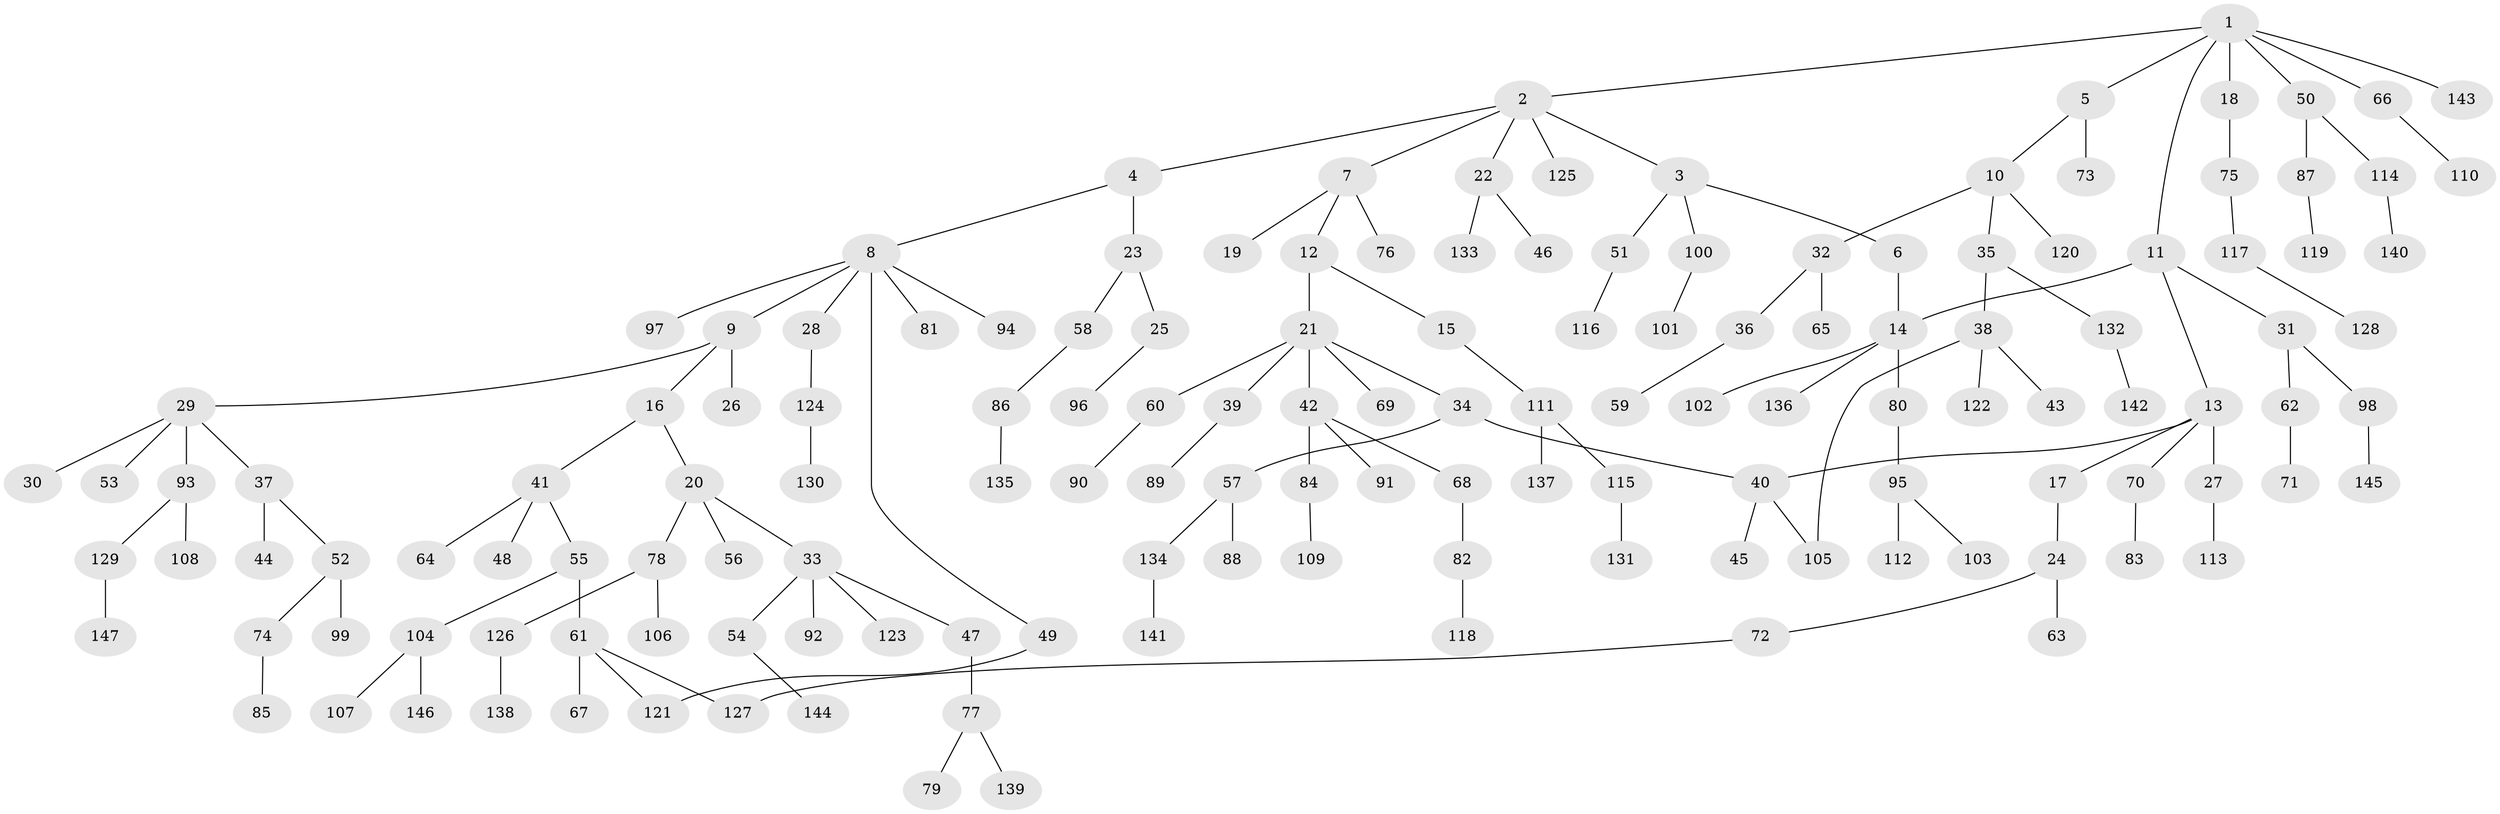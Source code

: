 // Generated by graph-tools (version 1.1) at 2025/49/03/09/25 03:49:23]
// undirected, 147 vertices, 151 edges
graph export_dot {
graph [start="1"]
  node [color=gray90,style=filled];
  1;
  2;
  3;
  4;
  5;
  6;
  7;
  8;
  9;
  10;
  11;
  12;
  13;
  14;
  15;
  16;
  17;
  18;
  19;
  20;
  21;
  22;
  23;
  24;
  25;
  26;
  27;
  28;
  29;
  30;
  31;
  32;
  33;
  34;
  35;
  36;
  37;
  38;
  39;
  40;
  41;
  42;
  43;
  44;
  45;
  46;
  47;
  48;
  49;
  50;
  51;
  52;
  53;
  54;
  55;
  56;
  57;
  58;
  59;
  60;
  61;
  62;
  63;
  64;
  65;
  66;
  67;
  68;
  69;
  70;
  71;
  72;
  73;
  74;
  75;
  76;
  77;
  78;
  79;
  80;
  81;
  82;
  83;
  84;
  85;
  86;
  87;
  88;
  89;
  90;
  91;
  92;
  93;
  94;
  95;
  96;
  97;
  98;
  99;
  100;
  101;
  102;
  103;
  104;
  105;
  106;
  107;
  108;
  109;
  110;
  111;
  112;
  113;
  114;
  115;
  116;
  117;
  118;
  119;
  120;
  121;
  122;
  123;
  124;
  125;
  126;
  127;
  128;
  129;
  130;
  131;
  132;
  133;
  134;
  135;
  136;
  137;
  138;
  139;
  140;
  141;
  142;
  143;
  144;
  145;
  146;
  147;
  1 -- 2;
  1 -- 5;
  1 -- 11;
  1 -- 18;
  1 -- 50;
  1 -- 66;
  1 -- 143;
  2 -- 3;
  2 -- 4;
  2 -- 7;
  2 -- 22;
  2 -- 125;
  3 -- 6;
  3 -- 51;
  3 -- 100;
  4 -- 8;
  4 -- 23;
  5 -- 10;
  5 -- 73;
  6 -- 14;
  7 -- 12;
  7 -- 19;
  7 -- 76;
  8 -- 9;
  8 -- 28;
  8 -- 49;
  8 -- 81;
  8 -- 94;
  8 -- 97;
  9 -- 16;
  9 -- 26;
  9 -- 29;
  10 -- 32;
  10 -- 35;
  10 -- 120;
  11 -- 13;
  11 -- 14;
  11 -- 31;
  12 -- 15;
  12 -- 21;
  13 -- 17;
  13 -- 27;
  13 -- 40;
  13 -- 70;
  14 -- 80;
  14 -- 102;
  14 -- 136;
  15 -- 111;
  16 -- 20;
  16 -- 41;
  17 -- 24;
  18 -- 75;
  20 -- 33;
  20 -- 56;
  20 -- 78;
  21 -- 34;
  21 -- 39;
  21 -- 42;
  21 -- 60;
  21 -- 69;
  22 -- 46;
  22 -- 133;
  23 -- 25;
  23 -- 58;
  24 -- 63;
  24 -- 72;
  25 -- 96;
  27 -- 113;
  28 -- 124;
  29 -- 30;
  29 -- 37;
  29 -- 53;
  29 -- 93;
  31 -- 62;
  31 -- 98;
  32 -- 36;
  32 -- 65;
  33 -- 47;
  33 -- 54;
  33 -- 92;
  33 -- 123;
  34 -- 57;
  34 -- 40;
  35 -- 38;
  35 -- 132;
  36 -- 59;
  37 -- 44;
  37 -- 52;
  38 -- 43;
  38 -- 105;
  38 -- 122;
  39 -- 89;
  40 -- 45;
  40 -- 105;
  41 -- 48;
  41 -- 55;
  41 -- 64;
  42 -- 68;
  42 -- 84;
  42 -- 91;
  47 -- 77;
  49 -- 121;
  50 -- 87;
  50 -- 114;
  51 -- 116;
  52 -- 74;
  52 -- 99;
  54 -- 144;
  55 -- 61;
  55 -- 104;
  57 -- 88;
  57 -- 134;
  58 -- 86;
  60 -- 90;
  61 -- 67;
  61 -- 121;
  61 -- 127;
  62 -- 71;
  66 -- 110;
  68 -- 82;
  70 -- 83;
  72 -- 127;
  74 -- 85;
  75 -- 117;
  77 -- 79;
  77 -- 139;
  78 -- 106;
  78 -- 126;
  80 -- 95;
  82 -- 118;
  84 -- 109;
  86 -- 135;
  87 -- 119;
  93 -- 108;
  93 -- 129;
  95 -- 103;
  95 -- 112;
  98 -- 145;
  100 -- 101;
  104 -- 107;
  104 -- 146;
  111 -- 115;
  111 -- 137;
  114 -- 140;
  115 -- 131;
  117 -- 128;
  124 -- 130;
  126 -- 138;
  129 -- 147;
  132 -- 142;
  134 -- 141;
}
